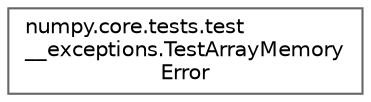 digraph "Graphical Class Hierarchy"
{
 // LATEX_PDF_SIZE
  bgcolor="transparent";
  edge [fontname=Helvetica,fontsize=10,labelfontname=Helvetica,labelfontsize=10];
  node [fontname=Helvetica,fontsize=10,shape=box,height=0.2,width=0.4];
  rankdir="LR";
  Node0 [id="Node000000",label="numpy.core.tests.test\l__exceptions.TestArrayMemory\lError",height=0.2,width=0.4,color="grey40", fillcolor="white", style="filled",URL="$d4/dc7/classnumpy_1_1core_1_1tests_1_1test____exceptions_1_1TestArrayMemoryError.html",tooltip=" "];
}
